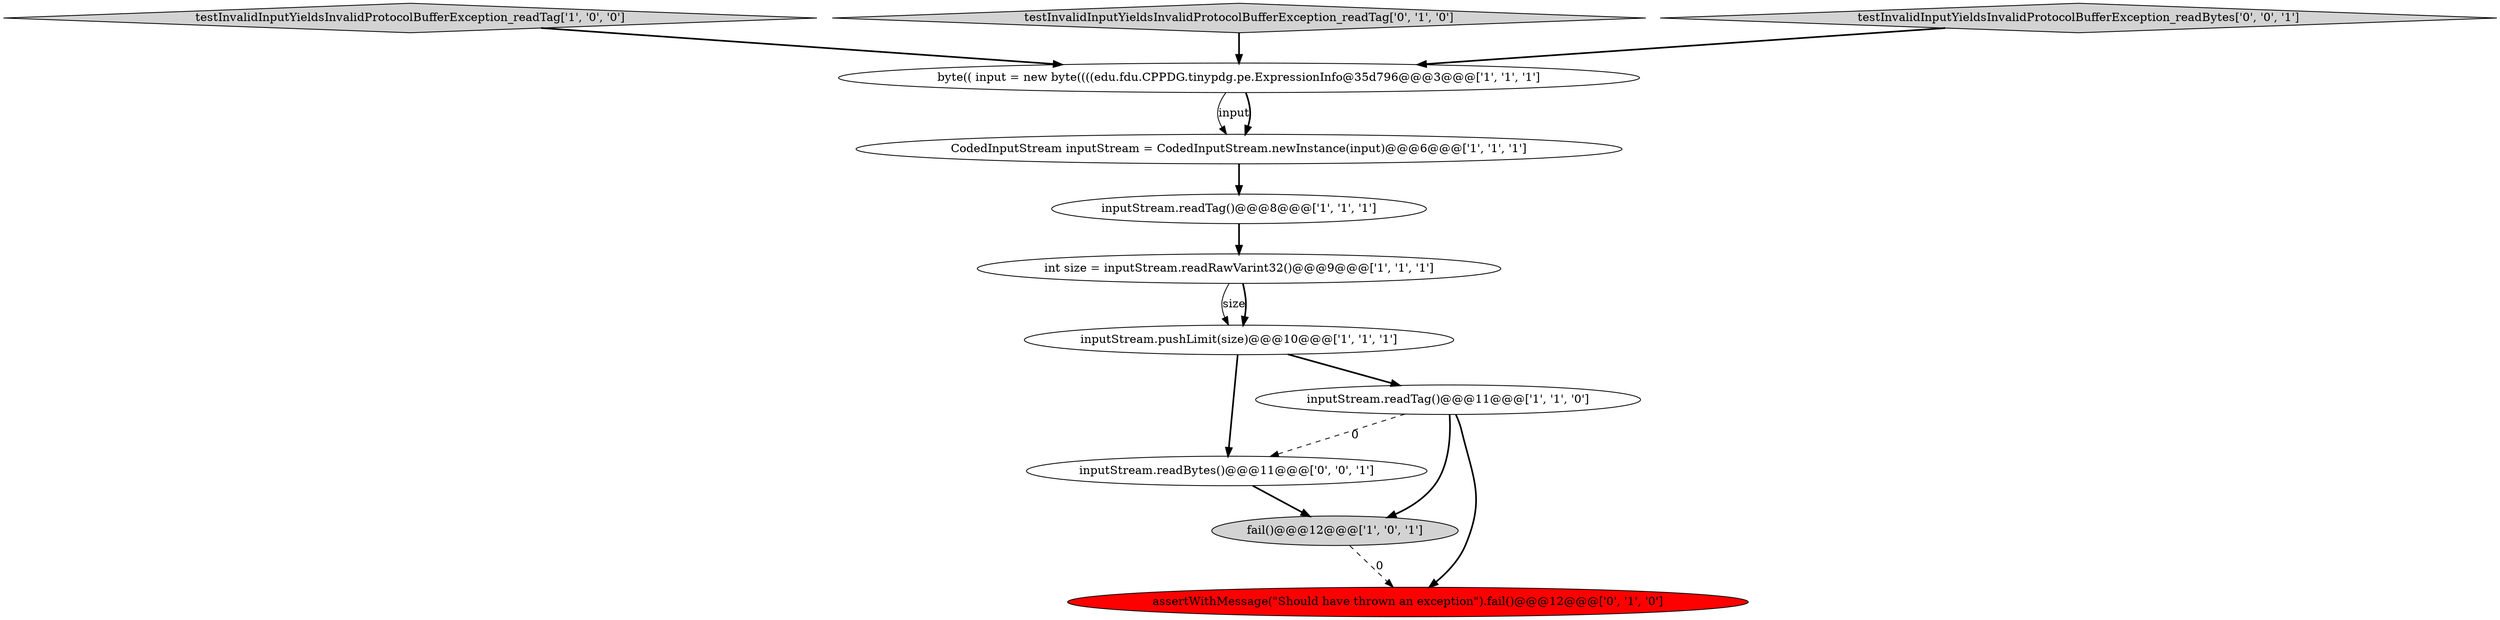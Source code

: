digraph {
11 [style = filled, label = "inputStream.readBytes()@@@11@@@['0', '0', '1']", fillcolor = white, shape = ellipse image = "AAA0AAABBB3BBB"];
5 [style = filled, label = "CodedInputStream inputStream = CodedInputStream.newInstance(input)@@@6@@@['1', '1', '1']", fillcolor = white, shape = ellipse image = "AAA0AAABBB1BBB"];
1 [style = filled, label = "fail()@@@12@@@['1', '0', '1']", fillcolor = lightgray, shape = ellipse image = "AAA0AAABBB1BBB"];
7 [style = filled, label = "testInvalidInputYieldsInvalidProtocolBufferException_readTag['1', '0', '0']", fillcolor = lightgray, shape = diamond image = "AAA0AAABBB1BBB"];
9 [style = filled, label = "assertWithMessage(\"Should have thrown an exception\").fail()@@@12@@@['0', '1', '0']", fillcolor = red, shape = ellipse image = "AAA1AAABBB2BBB"];
0 [style = filled, label = "byte(( input = new byte((((edu.fdu.CPPDG.tinypdg.pe.ExpressionInfo@35d796@@@3@@@['1', '1', '1']", fillcolor = white, shape = ellipse image = "AAA0AAABBB1BBB"];
6 [style = filled, label = "inputStream.readTag()@@@11@@@['1', '1', '0']", fillcolor = white, shape = ellipse image = "AAA0AAABBB1BBB"];
8 [style = filled, label = "testInvalidInputYieldsInvalidProtocolBufferException_readTag['0', '1', '0']", fillcolor = lightgray, shape = diamond image = "AAA0AAABBB2BBB"];
10 [style = filled, label = "testInvalidInputYieldsInvalidProtocolBufferException_readBytes['0', '0', '1']", fillcolor = lightgray, shape = diamond image = "AAA0AAABBB3BBB"];
2 [style = filled, label = "int size = inputStream.readRawVarint32()@@@9@@@['1', '1', '1']", fillcolor = white, shape = ellipse image = "AAA0AAABBB1BBB"];
4 [style = filled, label = "inputStream.readTag()@@@8@@@['1', '1', '1']", fillcolor = white, shape = ellipse image = "AAA0AAABBB1BBB"];
3 [style = filled, label = "inputStream.pushLimit(size)@@@10@@@['1', '1', '1']", fillcolor = white, shape = ellipse image = "AAA0AAABBB1BBB"];
8->0 [style = bold, label=""];
3->11 [style = bold, label=""];
0->5 [style = solid, label="input"];
6->1 [style = bold, label=""];
3->6 [style = bold, label=""];
10->0 [style = bold, label=""];
1->9 [style = dashed, label="0"];
2->3 [style = solid, label="size"];
7->0 [style = bold, label=""];
4->2 [style = bold, label=""];
6->9 [style = bold, label=""];
11->1 [style = bold, label=""];
5->4 [style = bold, label=""];
2->3 [style = bold, label=""];
0->5 [style = bold, label=""];
6->11 [style = dashed, label="0"];
}
